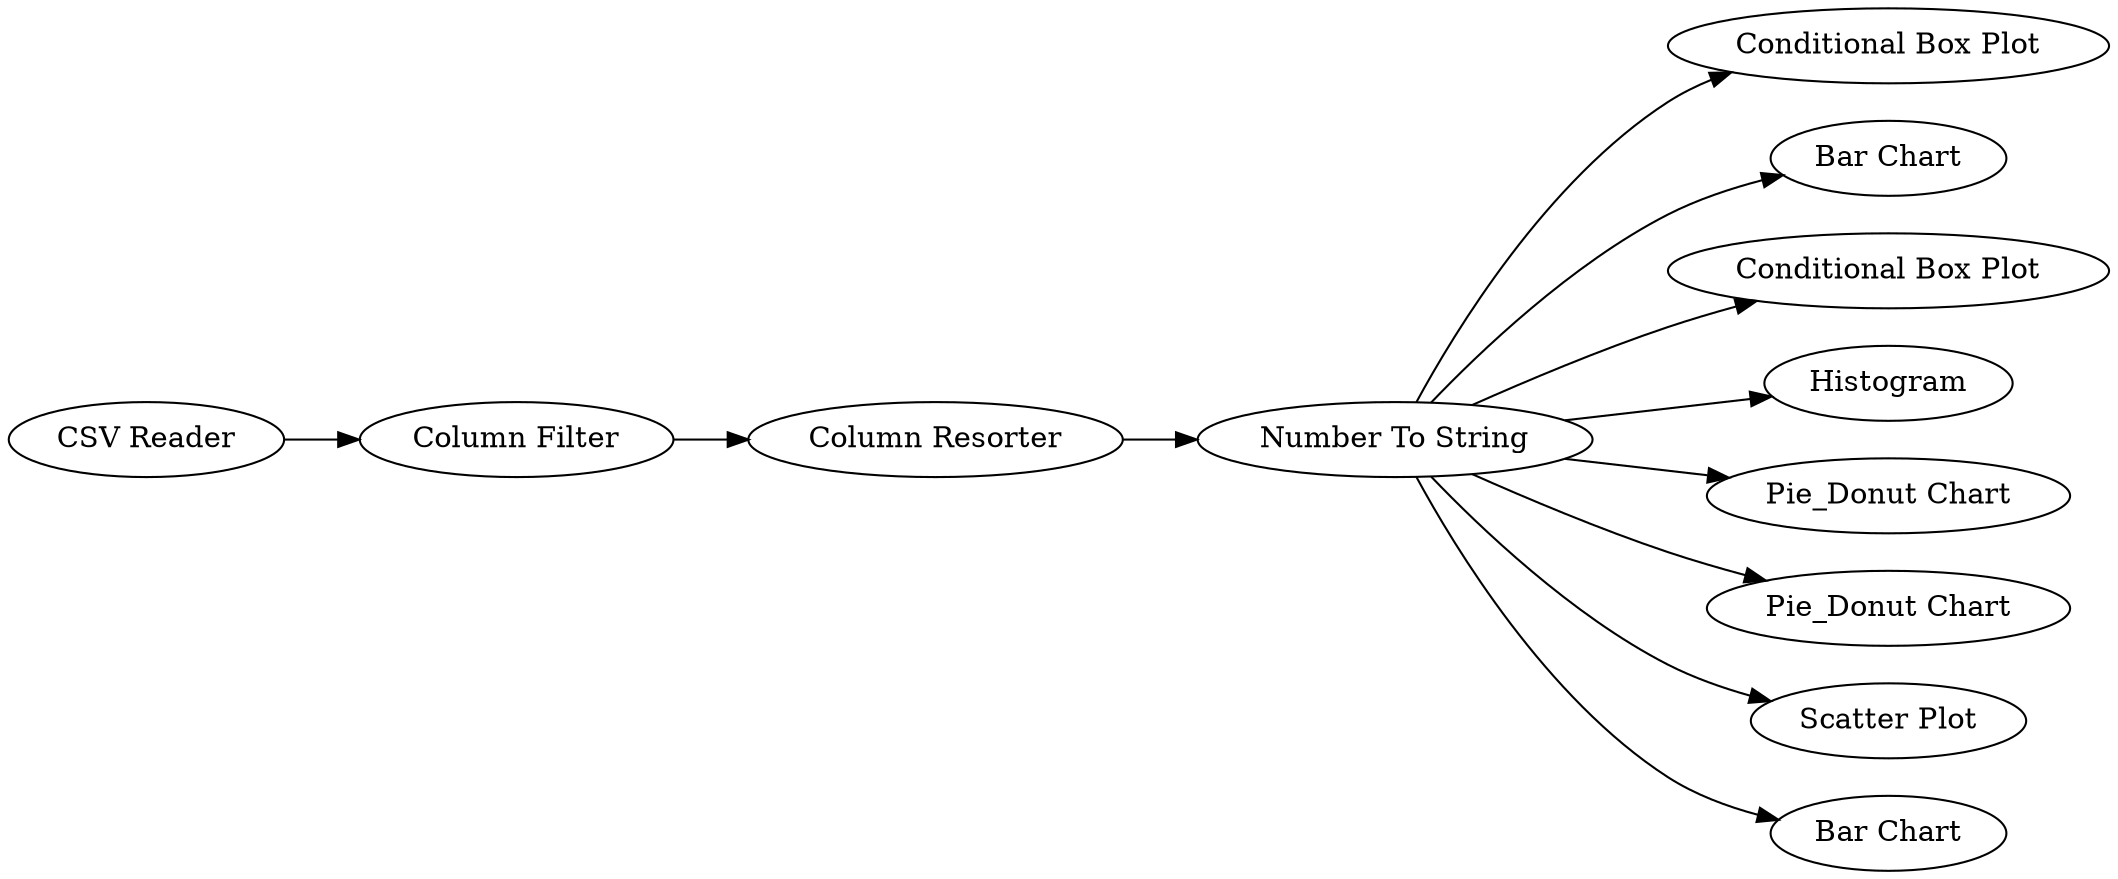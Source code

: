 digraph {
	5 -> 14
	5 -> 8
	3 -> 2
	5 -> 13
	5 -> 12
	5 -> 7
	5 -> 6
	5 -> 10
	2 -> 5
	5 -> 9
	1 -> 3
	5 [label="Number To String"]
	13 [label="Conditional Box Plot"]
	1 [label="CSV Reader"]
	7 [label="Pie_Donut Chart"]
	9 [label="Bar Chart"]
	10 [label="Scatter Plot"]
	6 [label="Pie_Donut Chart"]
	8 [label="Bar Chart"]
	14 [label="Conditional Box Plot"]
	3 [label="Column Filter"]
	2 [label="Column Resorter"]
	12 [label=Histogram]
	rankdir=LR
}
